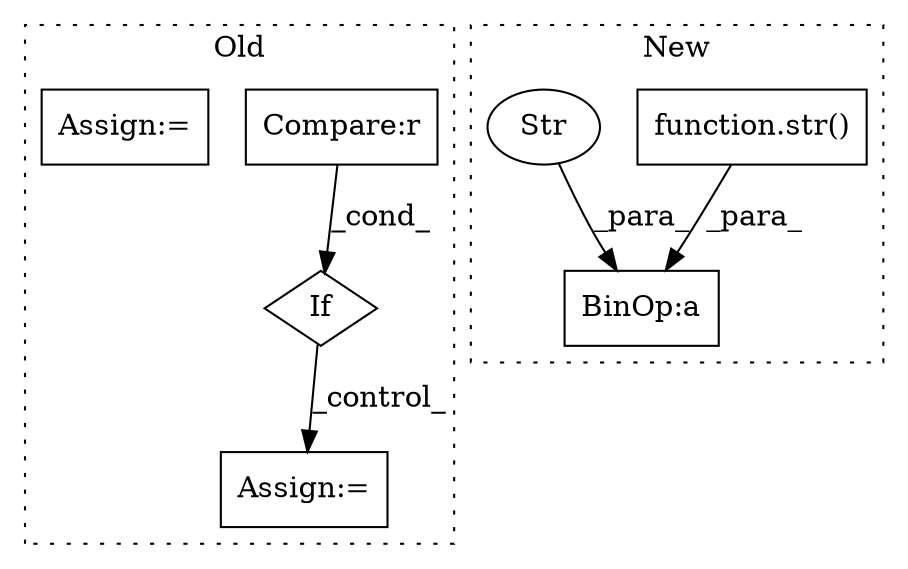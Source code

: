 digraph G {
subgraph cluster0 {
1 [label="If" a="96" s="1572" l="0" shape="diamond"];
3 [label="Compare:r" a="40" s="1572" l="6" shape="box"];
4 [label="Assign:=" a="68" s="1645" l="3" shape="box"];
7 [label="Assign:=" a="68" s="1670" l="3" shape="box"];
label = "Old";
style="dotted";
}
subgraph cluster1 {
2 [label="function.str()" a="75" s="2065,2073" l="4,1" shape="box"];
5 [label="BinOp:a" a="82" s="2064" l="1" shape="box"];
6 [label="Str" a="66" s="2059" l="5" shape="ellipse"];
label = "New";
style="dotted";
}
1 -> 4 [label="_control_"];
2 -> 5 [label="_para_"];
3 -> 1 [label="_cond_"];
6 -> 5 [label="_para_"];
}